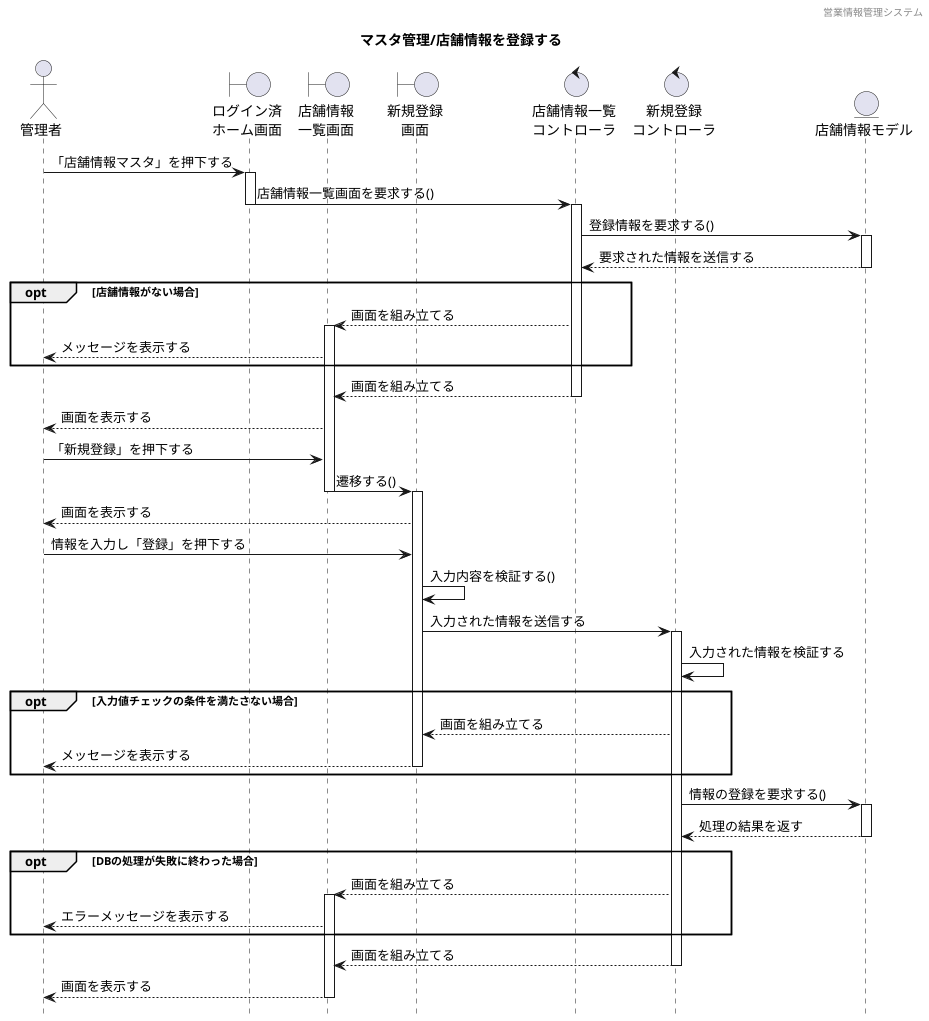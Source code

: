 @startuml ../../images/店舗情報マスタ/店舗情報管理_登録

' 下アイコン除去
hide footbox
' ヘッダー
header 営業情報管理システム
' タイトル
title マスタ管理/店舗情報を登録する


' actor "" as 
actor "管理者" as a1

' boundary "" as 
boundary "ログイン済\nホーム画面" as b1
boundary "店舗情報\n一覧画面" as b2
boundary "新規登録\n画面" as b3

' control "" as 
control "店舗情報一覧\nコントローラ" as c1
control "新規登録\nコントローラ" as c2


' entity "" as
entity "店舗情報モデル" as e1


' ログイン済みホーム画面から一覧表示までのシーケンス
a1 -> b1 : 「店舗情報マスタ」を押下する
activate b1
b1 -> c1 : 店舗情報一覧画面を要求する()
deactivate b1
activate c1
c1 -> e1 : 登録情報を要求する()
activate e1
c1 <-- e1 : 要求された情報を送信する
deactivate e1

' 代替フロー
opt 店舗情報がない場合
b2 <-- c1 : 画面を組み立てる
activate b2
a1 <-- b2 : メッセージを表示する
end

b2 <-- c1 : 画面を組み立てる
deactivate c1
a1 <-- b2 : 画面を表示する
a1 -> b2 : 「新規登録」を押下する
b2 -> b3 : 遷移する()
deactivate b2
activate b3
a1 <-- b3 : 画面を表示する
a1 -> b3 : 情報を入力し「登録」を押下する
b3 -> b3 : 入力内容を検証する()
b3 -> c2 : 入力された情報を送信する
activate c2
c2 -> c2 : 入力された情報を検証する

' 代替フロー
opt 入力値チェックの条件を満たさない場合
b3 <-- c2 : 画面を組み立てる
deactivate c1
a1 <-- b3 : メッセージを表示する
deactivate b3
end


activate c2
c2 -> e1 : 情報の登録を要求する()
activate e1
c2 <-- e1 : 処理の結果を返す
deactivate e1

opt DBの処理が失敗に終わった場合
b2 <-- c2 : 画面を組み立てる
activate b2
a1 <-- b2 : エラーメッセージを表示する
end

deactivate e1
activate c2
b2 <-- c2 : 画面を組み立てる
deactivate c2
a1 <-- b2 : 画面を表示する
deactivate b2



@enduml